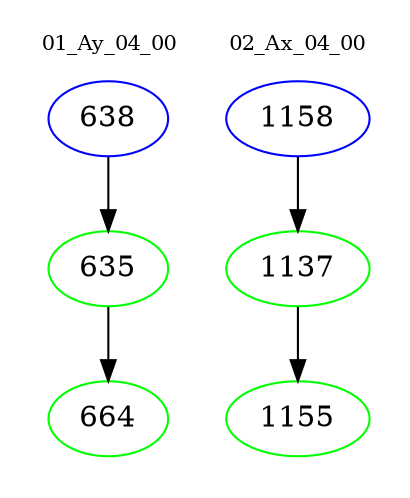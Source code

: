 digraph{
subgraph cluster_0 {
color = white
label = "01_Ay_04_00";
fontsize=10;
T0_638 [label="638", color="blue"]
T0_638 -> T0_635 [color="black"]
T0_635 [label="635", color="green"]
T0_635 -> T0_664 [color="black"]
T0_664 [label="664", color="green"]
}
subgraph cluster_1 {
color = white
label = "02_Ax_04_00";
fontsize=10;
T1_1158 [label="1158", color="blue"]
T1_1158 -> T1_1137 [color="black"]
T1_1137 [label="1137", color="green"]
T1_1137 -> T1_1155 [color="black"]
T1_1155 [label="1155", color="green"]
}
}
